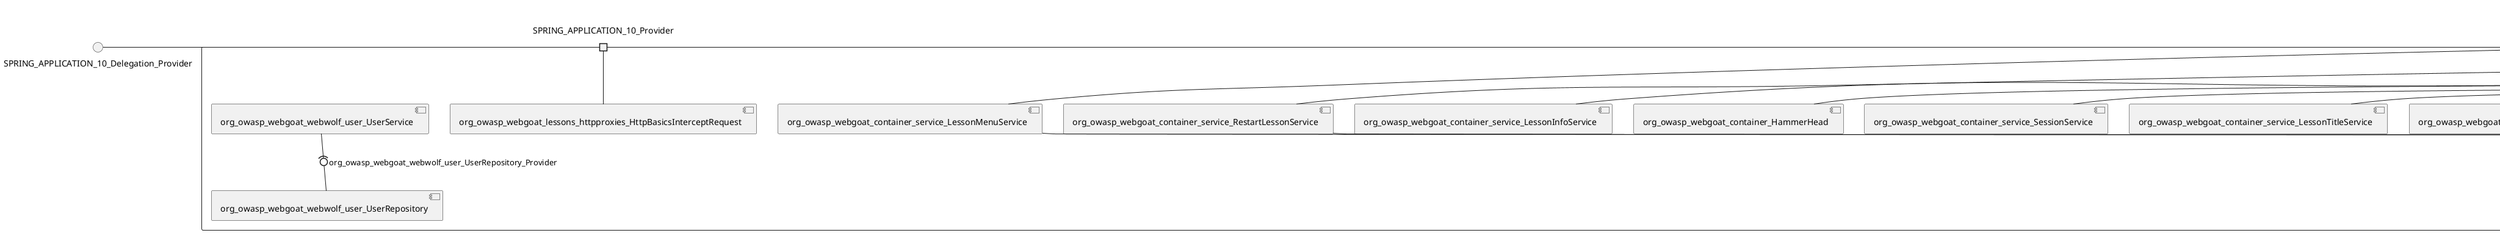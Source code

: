 @startuml
skinparam fixCircleLabelOverlapping true
skinparam componentStyle uml2
() SPRING_APPLICATION_10_Delegation_Provider
() SPRING_APPLICATION_11_Delegation_Provider
() SPRING_APPLICATION_12_Delegation_Provider
() SPRING_APPLICATION_13_Delegation_Provider
() SPRING_APPLICATION_14_Delegation_Provider
() SPRING_APPLICATION_15_Delegation_Provider
() SPRING_APPLICATION_16_Delegation_Provider
() SPRING_APPLICATION_2_Delegation_Provider
() SPRING_APPLICATION_3_Delegation_Provider
() SPRING_APPLICATION_4_Delegation_Provider
() SPRING_APPLICATION_5_Delegation_Provider
() SPRING_APPLICATION_6_Delegation_Provider
() SPRING_APPLICATION_7_Delegation_Provider
() SPRING_APPLICATION_8_Delegation_Provider
() SPRING_APPLICATION_9_Delegation_Provider
() SPRING_APPLICATION_BypassRestrictions_FieldRestrictions_POST_Delegation_Provider
() SPRING_APPLICATION_BypassRestrictions_frontendValidation_POST_Delegation_Provider
() SPRING_APPLICATION_ChromeDevTools_dummy_POST_Delegation_Provider
() SPRING_APPLICATION_ChromeDevTools_network_POST_Delegation_Provider
() SPRING_APPLICATION_CrossSiteScriptingStored_stored_xss_POST_Delegation_Provider
() SPRING_APPLICATION_CrossSiteScriptingStored_stored_xss_follow_up_POST_Delegation_Provider
() SPRING_APPLICATION_CrossSiteScripting_attack1_POST_Delegation_Provider
() SPRING_APPLICATION_CrossSiteScripting_attack3_POST_Delegation_Provider
() SPRING_APPLICATION_CrossSiteScripting_attack4_POST_Delegation_Provider
() SPRING_APPLICATION_CrossSiteScripting_attack5a_GET_Delegation_Provider
() SPRING_APPLICATION_CrossSiteScripting_attack6a_POST_Delegation_Provider
() SPRING_APPLICATION_CrossSiteScripting_dom_follow_up_POST_Delegation_Provider
() SPRING_APPLICATION_CrossSiteScripting_phone_home_xss_POST_Delegation_Provider
() SPRING_APPLICATION_CrossSiteScripting_quiz_GET_POST_Delegation_Provider
() SPRING_APPLICATION_Delegation_Provider
() SPRING_APPLICATION_GET_10_Delegation_Provider
() SPRING_APPLICATION_GET_11_Delegation_Provider
() SPRING_APPLICATION_GET_2_Delegation_Provider
() SPRING_APPLICATION_GET_3_Delegation_Provider
() SPRING_APPLICATION_GET_4_Delegation_Provider
() SPRING_APPLICATION_GET_5_Delegation_Provider
() SPRING_APPLICATION_GET_6_Delegation_Provider
() SPRING_APPLICATION_GET_7_Delegation_Provider
() SPRING_APPLICATION_GET_8_Delegation_Provider
() SPRING_APPLICATION_GET_9_Delegation_Provider
() SPRING_APPLICATION_GET_Delegation_Provider
() SPRING_APPLICATION_HtmlTampering_task_POST_Delegation_Provider
() SPRING_APPLICATION_HttpBasics_attack1_POST_Delegation_Provider
() SPRING_APPLICATION_HttpBasics_attack2_POST_Delegation_Provider
() SPRING_APPLICATION_IDOR_diff_attributes_POST_Delegation_Provider
() SPRING_APPLICATION_IDOR_login_POST_Delegation_Provider
() SPRING_APPLICATION_IDOR_profile_alt_path_POST_Delegation_Provider
() SPRING_APPLICATION_InsecureDeserialization_task_POST_Delegation_Provider
() SPRING_APPLICATION_InsecureLogin_Delegation_Provider
() SPRING_APPLICATION_JWT_decode_POST_Delegation_Provider
() SPRING_APPLICATION_JWT_jku_Delegation_Provider
() SPRING_APPLICATION_JWT_kid_Delegation_Provider
() SPRING_APPLICATION_JWT_quiz_GET_POST_Delegation_Provider
() SPRING_APPLICATION_JWT_refresh_Delegation_Provider
() SPRING_APPLICATION_JWT_secret_POST_Delegation_Provider
() SPRING_APPLICATION_JWT_votings_Delegation_Provider
() SPRING_APPLICATION_LogSpoofing_log_bleeding_POST_Delegation_Provider
() SPRING_APPLICATION_LogSpoofing_log_spoofing_POST_Delegation_Provider
() SPRING_APPLICATION_POST_10_Delegation_Provider
() SPRING_APPLICATION_POST_11_Delegation_Provider
() SPRING_APPLICATION_POST_12_Delegation_Provider
() SPRING_APPLICATION_POST_13_Delegation_Provider
() SPRING_APPLICATION_POST_14_Delegation_Provider
() SPRING_APPLICATION_POST_15_Delegation_Provider
() SPRING_APPLICATION_POST_16_Delegation_Provider
() SPRING_APPLICATION_POST_17_Delegation_Provider
() SPRING_APPLICATION_POST_18_Delegation_Provider
() SPRING_APPLICATION_POST_2_Delegation_Provider
() SPRING_APPLICATION_POST_3_Delegation_Provider
() SPRING_APPLICATION_POST_4_Delegation_Provider
() SPRING_APPLICATION_POST_5_Delegation_Provider
() SPRING_APPLICATION_POST_6_Delegation_Provider
() SPRING_APPLICATION_POST_7_Delegation_Provider
() SPRING_APPLICATION_POST_8_Delegation_Provider
() SPRING_APPLICATION_POST_9_Delegation_Provider
() SPRING_APPLICATION_POST_Delegation_Provider
() SPRING_APPLICATION_PUT_Delegation_Provider
() SPRING_APPLICATION_PasswordReset_ForgotPassword_create_password_reset_link_POST_Delegation_Provider
() SPRING_APPLICATION_PasswordReset_SecurityQuestions_POST_Delegation_Provider
() SPRING_APPLICATION_PasswordReset_reset_Delegation_Provider
() SPRING_APPLICATION_PasswordReset_simple_mail_reset_POST_Delegation_Provider
() SPRING_APPLICATION_PathTraversal_profile_picture_GET_Delegation_Provider
() SPRING_APPLICATION_PathTraversal_profile_picture_fix_GET_Delegation_Provider
() SPRING_APPLICATION_PathTraversal_profile_upload_POST_Delegation_Provider
() SPRING_APPLICATION_PathTraversal_profile_upload_fix_POST_Delegation_Provider
() SPRING_APPLICATION_PathTraversal_profile_upload_remove_user_input_POST_Delegation_Provider
() SPRING_APPLICATION_PathTraversal_random_POST_Delegation_Provider
() SPRING_APPLICATION_PathTraversal_random_picture_GET_Delegation_Provider
() SPRING_APPLICATION_PathTraversal_zip_slip_Delegation_Provider
() SPRING_APPLICATION_SSRF_task1_POST_Delegation_Provider
() SPRING_APPLICATION_SSRF_task2_POST_Delegation_Provider
() SPRING_APPLICATION_SecurePasswords_assignment_POST_Delegation_Provider
() SPRING_APPLICATION_SqlInjectionAdvanced_attack6a_POST_Delegation_Provider
() SPRING_APPLICATION_SqlInjectionAdvanced_attack6b_POST_Delegation_Provider
() SPRING_APPLICATION_SqlInjectionAdvanced_challenge_Login_POST_Delegation_Provider
() SPRING_APPLICATION_SqlInjectionAdvanced_challenge_PUT_Delegation_Provider
() SPRING_APPLICATION_SqlInjectionAdvanced_quiz_GET_POST_Delegation_Provider
() SPRING_APPLICATION_SqlInjectionMitigations_attack10a_POST_Delegation_Provider
() SPRING_APPLICATION_SqlInjectionMitigations_attack10b_POST_Delegation_Provider
() SPRING_APPLICATION_SqlInjectionMitigations_attack12a_POST_Delegation_Provider
() SPRING_APPLICATION_SqlInjectionMitigations_servers_GET_Delegation_Provider
() SPRING_APPLICATION_SqlInjection_assignment5a_POST_Delegation_Provider
() SPRING_APPLICATION_SqlInjection_assignment5b_POST_Delegation_Provider
() SPRING_APPLICATION_SqlInjection_attack10_POST_Delegation_Provider
() SPRING_APPLICATION_SqlInjection_attack2_POST_Delegation_Provider
() SPRING_APPLICATION_SqlInjection_attack3_POST_Delegation_Provider
() SPRING_APPLICATION_SqlInjection_attack4_POST_Delegation_Provider
() SPRING_APPLICATION_SqlInjection_attack5_POST_Delegation_Provider
() SPRING_APPLICATION_SqlInjection_attack8_POST_Delegation_Provider
() SPRING_APPLICATION_SqlInjection_attack9_POST_Delegation_Provider
() SPRING_APPLICATION_SqlOnlyInputValidationOnKeywords_attack_POST_Delegation_Provider
() SPRING_APPLICATION_SqlOnlyInputValidation_attack_POST_Delegation_Provider
() SPRING_APPLICATION_VulnerableComponents_attack1_POST_Delegation_Provider
() SPRING_APPLICATION_WebWolf_GET_Delegation_Provider
() SPRING_APPLICATION_WebWolf_landing_Delegation_Provider
() SPRING_APPLICATION_WebWolf_mail_Delegation_Provider
() SPRING_APPLICATION_challenge_1_POST_Delegation_Provider
() SPRING_APPLICATION_challenge_5_POST_Delegation_Provider
() SPRING_APPLICATION_challenge_7_Delegation_Provider
() SPRING_APPLICATION_challenge_8_Delegation_Provider
() SPRING_APPLICATION_challenge_logo_Delegation_Provider
() SPRING_APPLICATION_cia_quiz_GET_POST_Delegation_Provider
() SPRING_APPLICATION_clientSideFiltering_attack1_POST_Delegation_Provider
() SPRING_APPLICATION_clientSideFiltering_challenge_store_coupons_GET_Delegation_Provider
() SPRING_APPLICATION_clientSideFiltering_getItForFree_POST_Delegation_Provider
() SPRING_APPLICATION_clientSideFiltering_salaries_GET_Delegation_Provider
() SPRING_APPLICATION_crypto_encoding_basic_auth_POST_Delegation_Provider
() SPRING_APPLICATION_crypto_encoding_xor_POST_Delegation_Provider
() SPRING_APPLICATION_crypto_hashing_POST_Delegation_Provider
() SPRING_APPLICATION_crypto_secure_defaults_POST_Delegation_Provider
() SPRING_APPLICATION_crypto_signing_verify_POST_Delegation_Provider
() SPRING_APPLICATION_csrf_feedback_message_POST_Delegation_Provider
() SPRING_APPLICATION_csrf_review_POST_Delegation_Provider
() SPRING_APPLICATION_files_GET_Delegation_Provider
() SPRING_APPLICATION_fileupload_POST_Delegation_Provider
() SPRING_APPLICATION_jwt_Delegation_Provider
() SPRING_APPLICATION_landing_Delegation_Provider
() SPRING_APPLICATION_lesson_template_Delegation_Provider
() SPRING_APPLICATION_login_oauth_mvc_GET_Delegation_Provider
() SPRING_APPLICATION_mail_DELETE_GET_POST_Delegation_Provider
() SPRING_APPLICATION_register_mvc_POST_Delegation_Provider
() SPRING_APPLICATION_registration_GET_Delegation_Provider
() SPRING_APPLICATION_requests_GET_Delegation_Provider
() SPRING_APPLICATION_scoreboard_data_GET_Delegation_Provider
() SPRING_APPLICATION_server_directory_GET_Delegation_Provider
() SPRING_APPLICATION_service_debug_labels_mvc_Delegation_Provider
() SPRING_APPLICATION_service_lessonoverview_mvc_Delegation_Provider
() SPRING_APPLICATION_xxe_comments_GET_Delegation_Provider
rectangle System {
[org_owasp_webgoat_container_HammerHead] [[webgoat-webgoat.repository#_QT_YcAHgEe-WebLNJjlUXA]]
[org_owasp_webgoat_container_WebWolfRedirect] [[webgoat-webgoat.repository#_QT_YcAHgEe-WebLNJjlUXA]]
[org_owasp_webgoat_container_controller_StartLesson] [[webgoat-webgoat.repository#_QT_YcAHgEe-WebLNJjlUXA]]
[org_owasp_webgoat_container_controller_Welcome] [[webgoat-webgoat.repository#_QT_YcAHgEe-WebLNJjlUXA]]
[org_owasp_webgoat_container_i18n_PluginMessages_Provider] [[webgoat-webgoat.repository#_QT_YcAHgEe-WebLNJjlUXA]]
[org_owasp_webgoat_container_service_EnvironmentService] [[webgoat-webgoat.repository#_QT_YcAHgEe-WebLNJjlUXA]]
[org_owasp_webgoat_container_service_HintService] [[webgoat-webgoat.repository#_QT_YcAHgEe-WebLNJjlUXA]]
[org_owasp_webgoat_container_service_LabelDebugService] [[webgoat-webgoat.repository#_QT_YcAHgEe-WebLNJjlUXA]]
[org_owasp_webgoat_container_service_LabelService] [[webgoat-webgoat.repository#_QT_YcAHgEe-WebLNJjlUXA]]
[org_owasp_webgoat_container_service_LessonInfoService] [[webgoat-webgoat.repository#_QT_YcAHgEe-WebLNJjlUXA]]
[org_owasp_webgoat_container_service_LessonMenuService] [[webgoat-webgoat.repository#_QT_YcAHgEe-WebLNJjlUXA]]
[org_owasp_webgoat_container_service_LessonProgressService] [[webgoat-webgoat.repository#_QT_YcAHgEe-WebLNJjlUXA]]
[org_owasp_webgoat_container_service_LessonTitleService] [[webgoat-webgoat.repository#_QT_YcAHgEe-WebLNJjlUXA]]
[org_owasp_webgoat_container_service_ReportCardService] [[webgoat-webgoat.repository#_QT_YcAHgEe-WebLNJjlUXA]]
[org_owasp_webgoat_container_service_RestartLessonService] [[webgoat-webgoat.repository#_QT_YcAHgEe-WebLNJjlUXA]]
[org_owasp_webgoat_container_service_SessionService] [[webgoat-webgoat.repository#_QT_YcAHgEe-WebLNJjlUXA]]
[org_owasp_webgoat_container_session_UserSessionData_Provider] [[webgoat-webgoat.repository#_QT_YcAHgEe-WebLNJjlUXA]]
[org_owasp_webgoat_container_session_WebSession_Provider] [[webgoat-webgoat.repository#_QT_YcAHgEe-WebLNJjlUXA]]
[org_owasp_webgoat_container_users_RegistrationController] [[webgoat-webgoat.repository#_QT_YcAHgEe-WebLNJjlUXA]]
[org_owasp_webgoat_container_users_Scoreboard] [[webgoat-webgoat.repository#_QT_YcAHgEe-WebLNJjlUXA]]
[org_owasp_webgoat_container_users_UserRepository] [[webgoat-webgoat.repository#_QT_YcAHgEe-WebLNJjlUXA]]
[org_owasp_webgoat_container_users_UserService] [[webgoat-webgoat.repository#_QT_YcAHgEe-WebLNJjlUXA]]
[org_owasp_webgoat_container_users_UserTrackerRepository] [[webgoat-webgoat.repository#_QT_YcAHgEe-WebLNJjlUXA]]
[org_owasp_webgoat_lessons_authbypass_VerifyAccount] [[webgoat-webgoat.repository#_QT_YcAHgEe-WebLNJjlUXA]]
[org_owasp_webgoat_lessons_bypassrestrictions_BypassRestrictionsFieldRestrictions] [[webgoat-webgoat.repository#_QT_YcAHgEe-WebLNJjlUXA]]
[org_owasp_webgoat_lessons_bypassrestrictions_BypassRestrictionsFrontendValidation] [[webgoat-webgoat.repository#_QT_YcAHgEe-WebLNJjlUXA]]
[org_owasp_webgoat_lessons_challenges_FlagController] [[webgoat-webgoat.repository#_QT_YcAHgEe-WebLNJjlUXA]]
[org_owasp_webgoat_lessons_challenges_challenge1_Assignment1] [[webgoat-webgoat.repository#_QT_YcAHgEe-WebLNJjlUXA]]
[org_owasp_webgoat_lessons_challenges_challenge1_ImageServlet] [[webgoat-webgoat.repository#_QT_YcAHgEe-WebLNJjlUXA]]
[org_owasp_webgoat_lessons_challenges_challenge5_Assignment5] [[webgoat-webgoat.repository#_QT_YcAHgEe-WebLNJjlUXA]]
[org_owasp_webgoat_lessons_challenges_challenge7_Assignment7] [[webgoat-webgoat.repository#_QT_YcAHgEe-WebLNJjlUXA]]
[org_owasp_webgoat_lessons_challenges_challenge8_Assignment8] [[webgoat-webgoat.repository#_QT_YcAHgEe-WebLNJjlUXA]]
[org_owasp_webgoat_lessons_chromedevtools_NetworkDummy] [[webgoat-webgoat.repository#_QT_YcAHgEe-WebLNJjlUXA]]
[org_owasp_webgoat_lessons_chromedevtools_NetworkLesson] [[webgoat-webgoat.repository#_QT_YcAHgEe-WebLNJjlUXA]]
[org_owasp_webgoat_lessons_cia_CIAQuiz] [[webgoat-webgoat.repository#_QT_YcAHgEe-WebLNJjlUXA]]
[org_owasp_webgoat_lessons_clientsidefiltering_ClientSideFilteringAssignment] [[webgoat-webgoat.repository#_QT_YcAHgEe-WebLNJjlUXA]]
[org_owasp_webgoat_lessons_clientsidefiltering_ClientSideFilteringFreeAssignment] [[webgoat-webgoat.repository#_QT_YcAHgEe-WebLNJjlUXA]]
[org_owasp_webgoat_lessons_clientsidefiltering_Salaries] [[webgoat-webgoat.repository#_QT_YcAHgEe-WebLNJjlUXA]]
[org_owasp_webgoat_lessons_clientsidefiltering_ShopEndpoint] [[webgoat-webgoat.repository#_QT_YcAHgEe-WebLNJjlUXA]]
[org_owasp_webgoat_lessons_cryptography_EncodingAssignment] [[webgoat-webgoat.repository#_QT_YcAHgEe-WebLNJjlUXA]]
[org_owasp_webgoat_lessons_cryptography_HashingAssignment] [[webgoat-webgoat.repository#_QT_YcAHgEe-WebLNJjlUXA]]
[org_owasp_webgoat_lessons_cryptography_SecureDefaultsAssignment] [[webgoat-webgoat.repository#_QT_YcAHgEe-WebLNJjlUXA]]
[org_owasp_webgoat_lessons_cryptography_SigningAssignment] [[webgoat-webgoat.repository#_QT_YcAHgEe-WebLNJjlUXA]]
[org_owasp_webgoat_lessons_cryptography_XOREncodingAssignment] [[webgoat-webgoat.repository#_QT_YcAHgEe-WebLNJjlUXA]]
[org_owasp_webgoat_lessons_csrf_CSRFConfirmFlag1] [[webgoat-webgoat.repository#_QT_YcAHgEe-WebLNJjlUXA]]
[org_owasp_webgoat_lessons_csrf_CSRFFeedback] [[webgoat-webgoat.repository#_QT_YcAHgEe-WebLNJjlUXA]]
[org_owasp_webgoat_lessons_csrf_CSRFGetFlag] [[webgoat-webgoat.repository#_QT_YcAHgEe-WebLNJjlUXA]]
[org_owasp_webgoat_lessons_csrf_CSRFLogin] [[webgoat-webgoat.repository#_QT_YcAHgEe-WebLNJjlUXA]]
[org_owasp_webgoat_lessons_csrf_ForgedReviews] [[webgoat-webgoat.repository#_QT_YcAHgEe-WebLNJjlUXA]]
[org_owasp_webgoat_lessons_csrf_ObjectMapper_Provider] [[webgoat-webgoat.repository#_QT_YcAHgEe-WebLNJjlUXA]]
[org_owasp_webgoat_lessons_deserialization_InsecureDeserializationTask] [[webgoat-webgoat.repository#_QT_YcAHgEe-WebLNJjlUXA]]
[org_owasp_webgoat_lessons_hijacksession_HijackSessionAssignment] [[webgoat-webgoat.repository#_QT_YcAHgEe-WebLNJjlUXA]]
[org_owasp_webgoat_lessons_hijacksession_cas_HijackSessionAuthenticationProvider] [[webgoat-webgoat.repository#_QT_YcAHgEe-WebLNJjlUXA]]
[org_owasp_webgoat_lessons_htmltampering_HtmlTamperingTask] [[webgoat-webgoat.repository#_QT_YcAHgEe-WebLNJjlUXA]]
[org_owasp_webgoat_lessons_httpbasics_HttpBasicsLesson] [[webgoat-webgoat.repository#_QT_YcAHgEe-WebLNJjlUXA]]
[org_owasp_webgoat_lessons_httpbasics_HttpBasicsQuiz] [[webgoat-webgoat.repository#_QT_YcAHgEe-WebLNJjlUXA]]
[org_owasp_webgoat_lessons_httpproxies_HttpBasicsInterceptRequest] [[webgoat-webgoat.repository#_QT_YcAHgEe-WebLNJjlUXA]]
[org_owasp_webgoat_lessons_idor_IDORDiffAttributes] [[webgoat-webgoat.repository#_QT_YcAHgEe-WebLNJjlUXA]]
[org_owasp_webgoat_lessons_idor_IDOREditOtherProfile] [[webgoat-webgoat.repository#_QT_YcAHgEe-WebLNJjlUXA]]
[org_owasp_webgoat_lessons_idor_IDORLogin] [[webgoat-webgoat.repository#_QT_YcAHgEe-WebLNJjlUXA]]
[org_owasp_webgoat_lessons_idor_IDORViewOtherProfile] [[webgoat-webgoat.repository#_QT_YcAHgEe-WebLNJjlUXA]]
[org_owasp_webgoat_lessons_idor_IDORViewOwnProfile] [[webgoat-webgoat.repository#_QT_YcAHgEe-WebLNJjlUXA]]
[org_owasp_webgoat_lessons_idor_IDORViewOwnProfileAltUrl] [[webgoat-webgoat.repository#_QT_YcAHgEe-WebLNJjlUXA]]
[org_owasp_webgoat_lessons_insecurelogin_InsecureLoginTask] [[webgoat-webgoat.repository#_QT_YcAHgEe-WebLNJjlUXA]]
[org_owasp_webgoat_lessons_jwt_JWTDecodeEndpoint] [[webgoat-webgoat.repository#_QT_YcAHgEe-WebLNJjlUXA]]
[org_owasp_webgoat_lessons_jwt_JWTQuiz] [[webgoat-webgoat.repository#_QT_YcAHgEe-WebLNJjlUXA]]
[org_owasp_webgoat_lessons_jwt_JWTRefreshEndpoint] [[webgoat-webgoat.repository#_QT_YcAHgEe-WebLNJjlUXA]]
[org_owasp_webgoat_lessons_jwt_JWTSecretKeyEndpoint] [[webgoat-webgoat.repository#_QT_YcAHgEe-WebLNJjlUXA]]
[org_owasp_webgoat_lessons_jwt_JWTVotesEndpoint] [[webgoat-webgoat.repository#_QT_YcAHgEe-WebLNJjlUXA]]
[org_owasp_webgoat_lessons_jwt_claimmisuse_JWTHeaderJKUEndpoint] [[webgoat-webgoat.repository#_QT_YcAHgEe-WebLNJjlUXA]]
[org_owasp_webgoat_lessons_jwt_claimmisuse_JWTHeaderKIDEndpoint] [[webgoat-webgoat.repository#_QT_YcAHgEe-WebLNJjlUXA]]
[org_owasp_webgoat_lessons_lessontemplate_SampleAttack] [[webgoat-webgoat.repository#_QT_YcAHgEe-WebLNJjlUXA]]
[org_owasp_webgoat_lessons_logging_LogBleedingTask] [[webgoat-webgoat.repository#_QT_YcAHgEe-WebLNJjlUXA]]
[org_owasp_webgoat_lessons_logging_LogSpoofingTask] [[webgoat-webgoat.repository#_QT_YcAHgEe-WebLNJjlUXA]]
[org_owasp_webgoat_lessons_missingac_MissingFunctionACHiddenMenus] [[webgoat-webgoat.repository#_QT_YcAHgEe-WebLNJjlUXA]]
[org_owasp_webgoat_lessons_missingac_MissingFunctionACUsers] [[webgoat-webgoat.repository#_QT_YcAHgEe-WebLNJjlUXA]]
[org_owasp_webgoat_lessons_missingac_MissingFunctionACYourHash] [[webgoat-webgoat.repository#_QT_YcAHgEe-WebLNJjlUXA]]
[org_owasp_webgoat_lessons_missingac_MissingFunctionACYourHashAdmin] [[webgoat-webgoat.repository#_QT_YcAHgEe-WebLNJjlUXA]]
[org_owasp_webgoat_lessons_passwordreset_QuestionsAssignment] [[webgoat-webgoat.repository#_QT_YcAHgEe-WebLNJjlUXA]]
[org_owasp_webgoat_lessons_passwordreset_ResetLinkAssignment] [[webgoat-webgoat.repository#_QT_YcAHgEe-WebLNJjlUXA]]
[org_owasp_webgoat_lessons_passwordreset_ResetLinkAssignmentForgotPassword] [[webgoat-webgoat.repository#_QT_YcAHgEe-WebLNJjlUXA]]
[org_owasp_webgoat_lessons_passwordreset_SecurityQuestionAssignment] [[webgoat-webgoat.repository#_QT_YcAHgEe-WebLNJjlUXA]]
[org_owasp_webgoat_lessons_passwordreset_SimpleMailAssignment] [[webgoat-webgoat.repository#_QT_YcAHgEe-WebLNJjlUXA]]
[org_owasp_webgoat_lessons_passwordreset_TriedQuestions] [[webgoat-webgoat.repository#_QT_YcAHgEe-WebLNJjlUXA]]
[org_owasp_webgoat_lessons_pathtraversal_ProfileUpload] [[webgoat-webgoat.repository#_QT_YcAHgEe-WebLNJjlUXA]]
[org_owasp_webgoat_lessons_pathtraversal_ProfileUploadFix] [[webgoat-webgoat.repository#_QT_YcAHgEe-WebLNJjlUXA]]
[org_owasp_webgoat_lessons_pathtraversal_ProfileUploadRemoveUserInput] [[webgoat-webgoat.repository#_QT_YcAHgEe-WebLNJjlUXA]]
[org_owasp_webgoat_lessons_pathtraversal_ProfileUploadRetrieval] [[webgoat-webgoat.repository#_QT_YcAHgEe-WebLNJjlUXA]]
[org_owasp_webgoat_lessons_pathtraversal_ProfileZipSlip] [[webgoat-webgoat.repository#_QT_YcAHgEe-WebLNJjlUXA]]
[org_owasp_webgoat_lessons_securepasswords_SecurePasswordsAssignment] [[webgoat-webgoat.repository#_QT_YcAHgEe-WebLNJjlUXA]]
[org_owasp_webgoat_lessons_spoofcookie_SpoofCookieAssignment] [[webgoat-webgoat.repository#_QT_YcAHgEe-WebLNJjlUXA]]
[org_owasp_webgoat_lessons_sqlinjection_advanced_SqlInjectionChallenge] [[webgoat-webgoat.repository#_QT_YcAHgEe-WebLNJjlUXA]]
[org_owasp_webgoat_lessons_sqlinjection_advanced_SqlInjectionChallengeLogin] [[webgoat-webgoat.repository#_QT_YcAHgEe-WebLNJjlUXA]]
[org_owasp_webgoat_lessons_sqlinjection_advanced_SqlInjectionLesson6a] [[webgoat-webgoat.repository#_QT_YcAHgEe-WebLNJjlUXA]]
[org_owasp_webgoat_lessons_sqlinjection_advanced_SqlInjectionLesson6b] [[webgoat-webgoat.repository#_QT_YcAHgEe-WebLNJjlUXA]]
[org_owasp_webgoat_lessons_sqlinjection_advanced_SqlInjectionQuiz] [[webgoat-webgoat.repository#_QT_YcAHgEe-WebLNJjlUXA]]
[org_owasp_webgoat_lessons_sqlinjection_introduction_SqlInjectionLesson10] [[webgoat-webgoat.repository#_QT_YcAHgEe-WebLNJjlUXA]]
[org_owasp_webgoat_lessons_sqlinjection_introduction_SqlInjectionLesson2] [[webgoat-webgoat.repository#_QT_YcAHgEe-WebLNJjlUXA]]
[org_owasp_webgoat_lessons_sqlinjection_introduction_SqlInjectionLesson3] [[webgoat-webgoat.repository#_QT_YcAHgEe-WebLNJjlUXA]]
[org_owasp_webgoat_lessons_sqlinjection_introduction_SqlInjectionLesson4] [[webgoat-webgoat.repository#_QT_YcAHgEe-WebLNJjlUXA]]
[org_owasp_webgoat_lessons_sqlinjection_introduction_SqlInjectionLesson5] [[webgoat-webgoat.repository#_QT_YcAHgEe-WebLNJjlUXA]]
[org_owasp_webgoat_lessons_sqlinjection_introduction_SqlInjectionLesson5a] [[webgoat-webgoat.repository#_QT_YcAHgEe-WebLNJjlUXA]]
[org_owasp_webgoat_lessons_sqlinjection_introduction_SqlInjectionLesson5b] [[webgoat-webgoat.repository#_QT_YcAHgEe-WebLNJjlUXA]]
[org_owasp_webgoat_lessons_sqlinjection_introduction_SqlInjectionLesson8] [[webgoat-webgoat.repository#_QT_YcAHgEe-WebLNJjlUXA]]
[org_owasp_webgoat_lessons_sqlinjection_introduction_SqlInjectionLesson9] [[webgoat-webgoat.repository#_QT_YcAHgEe-WebLNJjlUXA]]
[org_owasp_webgoat_lessons_sqlinjection_mitigation_Servers] [[webgoat-webgoat.repository#_QT_YcAHgEe-WebLNJjlUXA]]
[org_owasp_webgoat_lessons_sqlinjection_mitigation_SqlInjectionLesson10a] [[webgoat-webgoat.repository#_QT_YcAHgEe-WebLNJjlUXA]]
[org_owasp_webgoat_lessons_sqlinjection_mitigation_SqlInjectionLesson10b] [[webgoat-webgoat.repository#_QT_YcAHgEe-WebLNJjlUXA]]
[org_owasp_webgoat_lessons_sqlinjection_mitigation_SqlInjectionLesson13] [[webgoat-webgoat.repository#_QT_YcAHgEe-WebLNJjlUXA]]
[org_owasp_webgoat_lessons_sqlinjection_mitigation_SqlOnlyInputValidation] [[webgoat-webgoat.repository#_QT_YcAHgEe-WebLNJjlUXA]]
[org_owasp_webgoat_lessons_sqlinjection_mitigation_SqlOnlyInputValidationOnKeywords] [[webgoat-webgoat.repository#_QT_YcAHgEe-WebLNJjlUXA]]
[org_owasp_webgoat_lessons_ssrf_SSRFTask1] [[webgoat-webgoat.repository#_QT_YcAHgEe-WebLNJjlUXA]]
[org_owasp_webgoat_lessons_ssrf_SSRFTask2] [[webgoat-webgoat.repository#_QT_YcAHgEe-WebLNJjlUXA]]
[org_owasp_webgoat_lessons_vulnerablecomponents_VulnerableComponentsLesson] [[webgoat-webgoat.repository#_QT_YcAHgEe-WebLNJjlUXA]]
[org_owasp_webgoat_lessons_webwolfintroduction_LandingAssignment] [[webgoat-webgoat.repository#_QT_YcAHgEe-WebLNJjlUXA]]
[org_owasp_webgoat_lessons_webwolfintroduction_MailAssignment] [[webgoat-webgoat.repository#_QT_YcAHgEe-WebLNJjlUXA]]
[org_owasp_webgoat_lessons_xss_CrossSiteScriptingLesson1] [[webgoat-webgoat.repository#_QT_YcAHgEe-WebLNJjlUXA]]
[org_owasp_webgoat_lessons_xss_CrossSiteScriptingLesson3] [[webgoat-webgoat.repository#_QT_YcAHgEe-WebLNJjlUXA]]
[org_owasp_webgoat_lessons_xss_CrossSiteScriptingLesson4] [[webgoat-webgoat.repository#_QT_YcAHgEe-WebLNJjlUXA]]
[org_owasp_webgoat_lessons_xss_CrossSiteScriptingLesson5a] [[webgoat-webgoat.repository#_QT_YcAHgEe-WebLNJjlUXA]]
[org_owasp_webgoat_lessons_xss_CrossSiteScriptingLesson6a] [[webgoat-webgoat.repository#_QT_YcAHgEe-WebLNJjlUXA]]
[org_owasp_webgoat_lessons_xss_CrossSiteScriptingQuiz] [[webgoat-webgoat.repository#_QT_YcAHgEe-WebLNJjlUXA]]
[org_owasp_webgoat_lessons_xss_DOMCrossSiteScripting] [[webgoat-webgoat.repository#_QT_YcAHgEe-WebLNJjlUXA]]
[org_owasp_webgoat_lessons_xss_DOMCrossSiteScriptingVerifier] [[webgoat-webgoat.repository#_QT_YcAHgEe-WebLNJjlUXA]]
[org_owasp_webgoat_lessons_xss_stored_StoredCrossSiteScriptingVerifier] [[webgoat-webgoat.repository#_QT_YcAHgEe-WebLNJjlUXA]]
[org_owasp_webgoat_lessons_xss_stored_StoredXssComments] [[webgoat-webgoat.repository#_QT_YcAHgEe-WebLNJjlUXA]]
[org_owasp_webgoat_lessons_xxe_BlindSendFileAssignment] [[webgoat-webgoat.repository#_QT_YcAHgEe-WebLNJjlUXA]]
[org_owasp_webgoat_lessons_xxe_CommentsCache] [[webgoat-webgoat.repository#_QT_YcAHgEe-WebLNJjlUXA]]
[org_owasp_webgoat_lessons_xxe_CommentsEndpoint] [[webgoat-webgoat.repository#_QT_YcAHgEe-WebLNJjlUXA]]
[org_owasp_webgoat_lessons_xxe_ContentTypeAssignment] [[webgoat-webgoat.repository#_QT_YcAHgEe-WebLNJjlUXA]]
[org_owasp_webgoat_lessons_xxe_SimpleXXE] [[webgoat-webgoat.repository#_QT_YcAHgEe-WebLNJjlUXA]]
[org_owasp_webgoat_webwolf_FileServer] [[webgoat-webgoat.repository#_QT_YcAHgEe-WebLNJjlUXA]]
[org_owasp_webgoat_webwolf_jwt_JWTController] [[webgoat-webgoat.repository#_QT_YcAHgEe-WebLNJjlUXA]]
[org_owasp_webgoat_webwolf_mailbox_MailboxController] [[webgoat-webgoat.repository#_QT_YcAHgEe-WebLNJjlUXA]]
[org_owasp_webgoat_webwolf_mailbox_MailboxRepository] [[webgoat-webgoat.repository#_QT_YcAHgEe-WebLNJjlUXA]]
[org_owasp_webgoat_webwolf_requests_LandingPage] [[webgoat-webgoat.repository#_QT_YcAHgEe-WebLNJjlUXA]]
[org_owasp_webgoat_webwolf_requests_Requests] [[webgoat-webgoat.repository#_QT_YcAHgEe-WebLNJjlUXA]]
[org_owasp_webgoat_webwolf_user_UserRepository] [[webgoat-webgoat.repository#_QT_YcAHgEe-WebLNJjlUXA]]
[org_owasp_webgoat_webwolf_user_UserService] [[webgoat-webgoat.repository#_QT_YcAHgEe-WebLNJjlUXA]]
port SPRING_APPLICATION_10_Provider
SPRING_APPLICATION_10_Delegation_Provider - SPRING_APPLICATION_10_Provider
SPRING_APPLICATION_10_Provider - [org_owasp_webgoat_lessons_httpproxies_HttpBasicsInterceptRequest]
port SPRING_APPLICATION_11_Provider
SPRING_APPLICATION_11_Delegation_Provider - SPRING_APPLICATION_11_Provider
SPRING_APPLICATION_11_Provider - [org_owasp_webgoat_container_service_LessonMenuService]
port SPRING_APPLICATION_12_Provider
SPRING_APPLICATION_12_Delegation_Provider - SPRING_APPLICATION_12_Provider
SPRING_APPLICATION_12_Provider - [org_owasp_webgoat_lessons_cryptography_HashingAssignment]
port SPRING_APPLICATION_13_Provider
SPRING_APPLICATION_13_Delegation_Provider - SPRING_APPLICATION_13_Provider
SPRING_APPLICATION_13_Provider - [org_owasp_webgoat_container_service_RestartLessonService]
port SPRING_APPLICATION_14_Provider
SPRING_APPLICATION_14_Delegation_Provider - SPRING_APPLICATION_14_Provider
SPRING_APPLICATION_14_Provider - [org_owasp_webgoat_container_service_LessonInfoService]
port SPRING_APPLICATION_15_Provider
SPRING_APPLICATION_15_Delegation_Provider - SPRING_APPLICATION_15_Provider
SPRING_APPLICATION_15_Provider - [org_owasp_webgoat_container_HammerHead]
port SPRING_APPLICATION_16_Provider
SPRING_APPLICATION_16_Delegation_Provider - SPRING_APPLICATION_16_Provider
SPRING_APPLICATION_16_Provider - [org_owasp_webgoat_webwolf_FileServer]
port SPRING_APPLICATION_2_Provider
SPRING_APPLICATION_2_Delegation_Provider - SPRING_APPLICATION_2_Provider
SPRING_APPLICATION_2_Provider - [org_owasp_webgoat_container_controller_StartLesson]
port SPRING_APPLICATION_3_Provider
SPRING_APPLICATION_3_Delegation_Provider - SPRING_APPLICATION_3_Provider
SPRING_APPLICATION_3_Provider - [org_owasp_webgoat_container_service_SessionService]
port SPRING_APPLICATION_4_Provider
SPRING_APPLICATION_4_Delegation_Provider - SPRING_APPLICATION_4_Provider
SPRING_APPLICATION_4_Provider - [org_owasp_webgoat_lessons_jwt_JWTSecretKeyEndpoint]
port SPRING_APPLICATION_5_Provider
SPRING_APPLICATION_5_Delegation_Provider - SPRING_APPLICATION_5_Provider
SPRING_APPLICATION_5_Provider - [org_owasp_webgoat_container_service_LessonTitleService]
port SPRING_APPLICATION_6_Provider
SPRING_APPLICATION_6_Delegation_Provider - SPRING_APPLICATION_6_Provider
SPRING_APPLICATION_6_Provider - [org_owasp_webgoat_lessons_cryptography_HashingAssignment]
port SPRING_APPLICATION_7_Provider
SPRING_APPLICATION_7_Delegation_Provider - SPRING_APPLICATION_7_Provider
SPRING_APPLICATION_7_Provider - [org_owasp_webgoat_lessons_xxe_SimpleXXE]
port SPRING_APPLICATION_8_Provider
SPRING_APPLICATION_8_Delegation_Provider - SPRING_APPLICATION_8_Provider
SPRING_APPLICATION_8_Provider - [org_owasp_webgoat_container_controller_StartLesson]
port SPRING_APPLICATION_9_Provider
SPRING_APPLICATION_9_Delegation_Provider - SPRING_APPLICATION_9_Provider
SPRING_APPLICATION_9_Provider - [org_owasp_webgoat_lessons_cryptography_SigningAssignment]
port SPRING_APPLICATION_BypassRestrictions_FieldRestrictions_POST_Provider
SPRING_APPLICATION_BypassRestrictions_FieldRestrictions_POST_Delegation_Provider - SPRING_APPLICATION_BypassRestrictions_FieldRestrictions_POST_Provider
SPRING_APPLICATION_BypassRestrictions_FieldRestrictions_POST_Provider - [org_owasp_webgoat_lessons_bypassrestrictions_BypassRestrictionsFieldRestrictions]
port SPRING_APPLICATION_BypassRestrictions_frontendValidation_POST_Provider
SPRING_APPLICATION_BypassRestrictions_frontendValidation_POST_Delegation_Provider - SPRING_APPLICATION_BypassRestrictions_frontendValidation_POST_Provider
SPRING_APPLICATION_BypassRestrictions_frontendValidation_POST_Provider - [org_owasp_webgoat_lessons_bypassrestrictions_BypassRestrictionsFrontendValidation]
port SPRING_APPLICATION_ChromeDevTools_dummy_POST_Provider
SPRING_APPLICATION_ChromeDevTools_dummy_POST_Delegation_Provider - SPRING_APPLICATION_ChromeDevTools_dummy_POST_Provider
SPRING_APPLICATION_ChromeDevTools_dummy_POST_Provider - [org_owasp_webgoat_lessons_chromedevtools_NetworkDummy]
port SPRING_APPLICATION_ChromeDevTools_network_POST_Provider
SPRING_APPLICATION_ChromeDevTools_network_POST_Delegation_Provider - SPRING_APPLICATION_ChromeDevTools_network_POST_Provider
SPRING_APPLICATION_ChromeDevTools_network_POST_Provider - [org_owasp_webgoat_lessons_chromedevtools_NetworkLesson]
port SPRING_APPLICATION_CrossSiteScriptingStored_stored_xss_POST_Provider
SPRING_APPLICATION_CrossSiteScriptingStored_stored_xss_POST_Delegation_Provider - SPRING_APPLICATION_CrossSiteScriptingStored_stored_xss_POST_Provider
SPRING_APPLICATION_CrossSiteScriptingStored_stored_xss_POST_Provider - [org_owasp_webgoat_lessons_xss_stored_StoredXssComments]
port SPRING_APPLICATION_CrossSiteScriptingStored_stored_xss_follow_up_POST_Provider
SPRING_APPLICATION_CrossSiteScriptingStored_stored_xss_follow_up_POST_Delegation_Provider - SPRING_APPLICATION_CrossSiteScriptingStored_stored_xss_follow_up_POST_Provider
SPRING_APPLICATION_CrossSiteScriptingStored_stored_xss_follow_up_POST_Provider - [org_owasp_webgoat_lessons_xss_stored_StoredCrossSiteScriptingVerifier]
port SPRING_APPLICATION_CrossSiteScripting_attack1_POST_Provider
SPRING_APPLICATION_CrossSiteScripting_attack1_POST_Delegation_Provider - SPRING_APPLICATION_CrossSiteScripting_attack1_POST_Provider
SPRING_APPLICATION_CrossSiteScripting_attack1_POST_Provider - [org_owasp_webgoat_lessons_xss_CrossSiteScriptingLesson1]
port SPRING_APPLICATION_CrossSiteScripting_attack3_POST_Provider
SPRING_APPLICATION_CrossSiteScripting_attack3_POST_Delegation_Provider - SPRING_APPLICATION_CrossSiteScripting_attack3_POST_Provider
SPRING_APPLICATION_CrossSiteScripting_attack3_POST_Provider - [org_owasp_webgoat_lessons_xss_CrossSiteScriptingLesson3]
port SPRING_APPLICATION_CrossSiteScripting_attack4_POST_Provider
SPRING_APPLICATION_CrossSiteScripting_attack4_POST_Delegation_Provider - SPRING_APPLICATION_CrossSiteScripting_attack4_POST_Provider
SPRING_APPLICATION_CrossSiteScripting_attack4_POST_Provider - [org_owasp_webgoat_lessons_xss_CrossSiteScriptingLesson4]
port SPRING_APPLICATION_CrossSiteScripting_attack5a_GET_Provider
SPRING_APPLICATION_CrossSiteScripting_attack5a_GET_Delegation_Provider - SPRING_APPLICATION_CrossSiteScripting_attack5a_GET_Provider
SPRING_APPLICATION_CrossSiteScripting_attack5a_GET_Provider - [org_owasp_webgoat_lessons_xss_CrossSiteScriptingLesson5a]
port SPRING_APPLICATION_CrossSiteScripting_attack6a_POST_Provider
SPRING_APPLICATION_CrossSiteScripting_attack6a_POST_Delegation_Provider - SPRING_APPLICATION_CrossSiteScripting_attack6a_POST_Provider
SPRING_APPLICATION_CrossSiteScripting_attack6a_POST_Provider - [org_owasp_webgoat_lessons_xss_CrossSiteScriptingLesson6a]
port SPRING_APPLICATION_CrossSiteScripting_dom_follow_up_POST_Provider
SPRING_APPLICATION_CrossSiteScripting_dom_follow_up_POST_Delegation_Provider - SPRING_APPLICATION_CrossSiteScripting_dom_follow_up_POST_Provider
SPRING_APPLICATION_CrossSiteScripting_dom_follow_up_POST_Provider - [org_owasp_webgoat_lessons_xss_DOMCrossSiteScriptingVerifier]
port SPRING_APPLICATION_CrossSiteScripting_phone_home_xss_POST_Provider
SPRING_APPLICATION_CrossSiteScripting_phone_home_xss_POST_Delegation_Provider - SPRING_APPLICATION_CrossSiteScripting_phone_home_xss_POST_Provider
SPRING_APPLICATION_CrossSiteScripting_phone_home_xss_POST_Provider - [org_owasp_webgoat_lessons_xss_DOMCrossSiteScripting]
port SPRING_APPLICATION_CrossSiteScripting_quiz_GET_POST_Provider
SPRING_APPLICATION_CrossSiteScripting_quiz_GET_POST_Delegation_Provider - SPRING_APPLICATION_CrossSiteScripting_quiz_GET_POST_Provider
SPRING_APPLICATION_CrossSiteScripting_quiz_GET_POST_Provider - [org_owasp_webgoat_lessons_xss_CrossSiteScriptingQuiz]
port SPRING_APPLICATION_Provider
SPRING_APPLICATION_Delegation_Provider - SPRING_APPLICATION_Provider
SPRING_APPLICATION_Provider - [org_owasp_webgoat_container_service_LabelDebugService]
port SPRING_APPLICATION_GET_10_Provider
SPRING_APPLICATION_GET_10_Delegation_Provider - SPRING_APPLICATION_GET_10_Provider
SPRING_APPLICATION_GET_10_Provider - [org_owasp_webgoat_lessons_csrf_ForgedReviews]
port SPRING_APPLICATION_GET_11_Provider
SPRING_APPLICATION_GET_11_Delegation_Provider - SPRING_APPLICATION_GET_11_Provider
SPRING_APPLICATION_GET_11_Provider - [org_owasp_webgoat_container_controller_Welcome]
port SPRING_APPLICATION_GET_2_Provider
SPRING_APPLICATION_GET_2_Delegation_Provider - SPRING_APPLICATION_GET_2_Provider
SPRING_APPLICATION_GET_2_Provider - [org_owasp_webgoat_container_service_HintService]
port SPRING_APPLICATION_GET_3_Provider
SPRING_APPLICATION_GET_3_Delegation_Provider - SPRING_APPLICATION_GET_3_Provider
SPRING_APPLICATION_GET_3_Provider - [org_owasp_webgoat_container_service_ReportCardService]
port SPRING_APPLICATION_GET_4_Provider
SPRING_APPLICATION_GET_4_Delegation_Provider - SPRING_APPLICATION_GET_4_Provider
SPRING_APPLICATION_GET_4_Provider - [org_owasp_webgoat_lessons_cryptography_EncodingAssignment]
port SPRING_APPLICATION_GET_5_Provider
SPRING_APPLICATION_GET_5_Delegation_Provider - SPRING_APPLICATION_GET_5_Provider
SPRING_APPLICATION_GET_5_Provider - [org_owasp_webgoat_lessons_idor_IDORViewOwnProfile]
port SPRING_APPLICATION_GET_6_Provider
SPRING_APPLICATION_GET_6_Delegation_Provider - SPRING_APPLICATION_GET_6_Provider
SPRING_APPLICATION_GET_6_Provider - [org_owasp_webgoat_container_service_LabelService]
port SPRING_APPLICATION_GET_7_Provider
SPRING_APPLICATION_GET_7_Delegation_Provider - SPRING_APPLICATION_GET_7_Provider
SPRING_APPLICATION_GET_7_Provider - [org_owasp_webgoat_lessons_missingac_MissingFunctionACUsers]
port SPRING_APPLICATION_GET_8_Provider
SPRING_APPLICATION_GET_8_Delegation_Provider - SPRING_APPLICATION_GET_8_Provider
SPRING_APPLICATION_GET_8_Provider - [org_owasp_webgoat_lessons_idor_IDORViewOtherProfile]
port SPRING_APPLICATION_GET_9_Provider
SPRING_APPLICATION_GET_9_Delegation_Provider - SPRING_APPLICATION_GET_9_Provider
SPRING_APPLICATION_GET_9_Provider - [org_owasp_webgoat_lessons_spoofcookie_SpoofCookieAssignment]
port SPRING_APPLICATION_GET_Provider
SPRING_APPLICATION_GET_Delegation_Provider - SPRING_APPLICATION_GET_Provider
SPRING_APPLICATION_GET_Provider - [org_owasp_webgoat_lessons_xss_stored_StoredXssComments]
port SPRING_APPLICATION_HtmlTampering_task_POST_Provider
SPRING_APPLICATION_HtmlTampering_task_POST_Delegation_Provider - SPRING_APPLICATION_HtmlTampering_task_POST_Provider
SPRING_APPLICATION_HtmlTampering_task_POST_Provider - [org_owasp_webgoat_lessons_htmltampering_HtmlTamperingTask]
port SPRING_APPLICATION_HttpBasics_attack1_POST_Provider
SPRING_APPLICATION_HttpBasics_attack1_POST_Delegation_Provider - SPRING_APPLICATION_HttpBasics_attack1_POST_Provider
SPRING_APPLICATION_HttpBasics_attack1_POST_Provider - [org_owasp_webgoat_lessons_httpbasics_HttpBasicsLesson]
port SPRING_APPLICATION_HttpBasics_attack2_POST_Provider
SPRING_APPLICATION_HttpBasics_attack2_POST_Delegation_Provider - SPRING_APPLICATION_HttpBasics_attack2_POST_Provider
SPRING_APPLICATION_HttpBasics_attack2_POST_Provider - [org_owasp_webgoat_lessons_httpbasics_HttpBasicsQuiz]
port SPRING_APPLICATION_IDOR_diff_attributes_POST_Provider
SPRING_APPLICATION_IDOR_diff_attributes_POST_Delegation_Provider - SPRING_APPLICATION_IDOR_diff_attributes_POST_Provider
SPRING_APPLICATION_IDOR_diff_attributes_POST_Provider - [org_owasp_webgoat_lessons_idor_IDORDiffAttributes]
port SPRING_APPLICATION_IDOR_login_POST_Provider
SPRING_APPLICATION_IDOR_login_POST_Delegation_Provider - SPRING_APPLICATION_IDOR_login_POST_Provider
SPRING_APPLICATION_IDOR_login_POST_Provider - [org_owasp_webgoat_lessons_idor_IDORLogin]
port SPRING_APPLICATION_IDOR_profile_alt_path_POST_Provider
SPRING_APPLICATION_IDOR_profile_alt_path_POST_Delegation_Provider - SPRING_APPLICATION_IDOR_profile_alt_path_POST_Provider
SPRING_APPLICATION_IDOR_profile_alt_path_POST_Provider - [org_owasp_webgoat_lessons_idor_IDORViewOwnProfileAltUrl]
port SPRING_APPLICATION_InsecureDeserialization_task_POST_Provider
SPRING_APPLICATION_InsecureDeserialization_task_POST_Delegation_Provider - SPRING_APPLICATION_InsecureDeserialization_task_POST_Provider
SPRING_APPLICATION_InsecureDeserialization_task_POST_Provider - [org_owasp_webgoat_lessons_deserialization_InsecureDeserializationTask]
port SPRING_APPLICATION_InsecureLogin_Provider
SPRING_APPLICATION_InsecureLogin_Delegation_Provider - SPRING_APPLICATION_InsecureLogin_Provider
SPRING_APPLICATION_InsecureLogin_Provider - [org_owasp_webgoat_lessons_insecurelogin_InsecureLoginTask]
port SPRING_APPLICATION_JWT_decode_POST_Provider
SPRING_APPLICATION_JWT_decode_POST_Delegation_Provider - SPRING_APPLICATION_JWT_decode_POST_Provider
SPRING_APPLICATION_JWT_decode_POST_Provider - [org_owasp_webgoat_lessons_jwt_JWTDecodeEndpoint]
port SPRING_APPLICATION_JWT_jku_Provider
SPRING_APPLICATION_JWT_jku_Delegation_Provider - SPRING_APPLICATION_JWT_jku_Provider
SPRING_APPLICATION_JWT_jku_Provider - [org_owasp_webgoat_lessons_jwt_claimmisuse_JWTHeaderJKUEndpoint]
port SPRING_APPLICATION_JWT_kid_Provider
SPRING_APPLICATION_JWT_kid_Delegation_Provider - SPRING_APPLICATION_JWT_kid_Provider
SPRING_APPLICATION_JWT_kid_Provider - [org_owasp_webgoat_lessons_jwt_claimmisuse_JWTHeaderKIDEndpoint]
port SPRING_APPLICATION_JWT_quiz_GET_POST_Provider
SPRING_APPLICATION_JWT_quiz_GET_POST_Delegation_Provider - SPRING_APPLICATION_JWT_quiz_GET_POST_Provider
SPRING_APPLICATION_JWT_quiz_GET_POST_Provider - [org_owasp_webgoat_lessons_jwt_JWTQuiz]
port SPRING_APPLICATION_JWT_refresh_Provider
SPRING_APPLICATION_JWT_refresh_Delegation_Provider - SPRING_APPLICATION_JWT_refresh_Provider
SPRING_APPLICATION_JWT_refresh_Provider - [org_owasp_webgoat_lessons_jwt_JWTRefreshEndpoint]
port SPRING_APPLICATION_JWT_secret_POST_Provider
SPRING_APPLICATION_JWT_secret_POST_Delegation_Provider - SPRING_APPLICATION_JWT_secret_POST_Provider
SPRING_APPLICATION_JWT_secret_POST_Provider - [org_owasp_webgoat_lessons_jwt_JWTSecretKeyEndpoint]
port SPRING_APPLICATION_JWT_votings_Provider
SPRING_APPLICATION_JWT_votings_Delegation_Provider - SPRING_APPLICATION_JWT_votings_Provider
SPRING_APPLICATION_JWT_votings_Provider - [org_owasp_webgoat_lessons_jwt_JWTVotesEndpoint]
port SPRING_APPLICATION_LogSpoofing_log_bleeding_POST_Provider
SPRING_APPLICATION_LogSpoofing_log_bleeding_POST_Delegation_Provider - SPRING_APPLICATION_LogSpoofing_log_bleeding_POST_Provider
SPRING_APPLICATION_LogSpoofing_log_bleeding_POST_Provider - [org_owasp_webgoat_lessons_logging_LogBleedingTask]
port SPRING_APPLICATION_LogSpoofing_log_spoofing_POST_Provider
SPRING_APPLICATION_LogSpoofing_log_spoofing_POST_Delegation_Provider - SPRING_APPLICATION_LogSpoofing_log_spoofing_POST_Provider
SPRING_APPLICATION_LogSpoofing_log_spoofing_POST_Provider - [org_owasp_webgoat_lessons_logging_LogSpoofingTask]
port SPRING_APPLICATION_POST_10_Provider
SPRING_APPLICATION_POST_10_Delegation_Provider - SPRING_APPLICATION_POST_10_Provider
SPRING_APPLICATION_POST_10_Provider - [org_owasp_webgoat_lessons_xxe_BlindSendFileAssignment]
port SPRING_APPLICATION_POST_11_Provider
SPRING_APPLICATION_POST_11_Delegation_Provider - SPRING_APPLICATION_POST_11_Provider
SPRING_APPLICATION_POST_11_Provider - [org_owasp_webgoat_lessons_authbypass_VerifyAccount]
port SPRING_APPLICATION_POST_12_Provider
SPRING_APPLICATION_POST_12_Delegation_Provider - SPRING_APPLICATION_POST_12_Provider
SPRING_APPLICATION_POST_12_Provider - [org_owasp_webgoat_lessons_missingac_MissingFunctionACYourHash]
port SPRING_APPLICATION_POST_13_Provider
SPRING_APPLICATION_POST_13_Delegation_Provider - SPRING_APPLICATION_POST_13_Provider
SPRING_APPLICATION_POST_13_Provider - [org_owasp_webgoat_lessons_csrf_CSRFGetFlag]
port SPRING_APPLICATION_POST_14_Provider
SPRING_APPLICATION_POST_14_Delegation_Provider - SPRING_APPLICATION_POST_14_Provider
SPRING_APPLICATION_POST_14_Provider - [org_owasp_webgoat_lessons_csrf_CSRFConfirmFlag1]
port SPRING_APPLICATION_POST_15_Provider
SPRING_APPLICATION_POST_15_Delegation_Provider - SPRING_APPLICATION_POST_15_Provider
SPRING_APPLICATION_POST_15_Provider - [org_owasp_webgoat_lessons_spoofcookie_SpoofCookieAssignment]
port SPRING_APPLICATION_POST_16_Provider
SPRING_APPLICATION_POST_16_Delegation_Provider - SPRING_APPLICATION_POST_16_Provider
SPRING_APPLICATION_POST_16_Provider - [org_owasp_webgoat_lessons_csrf_CSRFLogin]
port SPRING_APPLICATION_POST_17_Provider
SPRING_APPLICATION_POST_17_Delegation_Provider - SPRING_APPLICATION_POST_17_Provider
SPRING_APPLICATION_POST_17_Provider - [org_owasp_webgoat_lessons_hijacksession_HijackSessionAssignment]
port SPRING_APPLICATION_POST_18_Provider
SPRING_APPLICATION_POST_18_Delegation_Provider - SPRING_APPLICATION_POST_18_Provider
SPRING_APPLICATION_POST_18_Provider - [org_owasp_webgoat_lessons_chromedevtools_NetworkLesson]
port SPRING_APPLICATION_POST_2_Provider
SPRING_APPLICATION_POST_2_Delegation_Provider - SPRING_APPLICATION_POST_2_Provider
SPRING_APPLICATION_POST_2_Provider - [org_owasp_webgoat_lessons_xxe_SimpleXXE]
port SPRING_APPLICATION_POST_3_Provider
SPRING_APPLICATION_POST_3_Delegation_Provider - SPRING_APPLICATION_POST_3_Provider
SPRING_APPLICATION_POST_3_Provider - [org_owasp_webgoat_lessons_csrf_CSRFFeedback]
port SPRING_APPLICATION_POST_4_Provider
SPRING_APPLICATION_POST_4_Delegation_Provider - SPRING_APPLICATION_POST_4_Provider
SPRING_APPLICATION_POST_4_Provider - [org_owasp_webgoat_lessons_missingac_MissingFunctionACYourHashAdmin]
port SPRING_APPLICATION_POST_5_Provider
SPRING_APPLICATION_POST_5_Delegation_Provider - SPRING_APPLICATION_POST_5_Provider
SPRING_APPLICATION_POST_5_Provider - [org_owasp_webgoat_lessons_challenges_FlagController]
port SPRING_APPLICATION_POST_6_Provider
SPRING_APPLICATION_POST_6_Delegation_Provider - SPRING_APPLICATION_POST_6_Provider
SPRING_APPLICATION_POST_6_Provider - [org_owasp_webgoat_lessons_passwordreset_QuestionsAssignment]
port SPRING_APPLICATION_POST_7_Provider
SPRING_APPLICATION_POST_7_Delegation_Provider - SPRING_APPLICATION_POST_7_Provider
SPRING_APPLICATION_POST_7_Provider - [org_owasp_webgoat_lessons_missingac_MissingFunctionACUsers]
port SPRING_APPLICATION_POST_8_Provider
SPRING_APPLICATION_POST_8_Delegation_Provider - SPRING_APPLICATION_POST_8_Provider
SPRING_APPLICATION_POST_8_Provider - [org_owasp_webgoat_lessons_missingac_MissingFunctionACHiddenMenus]
port SPRING_APPLICATION_POST_9_Provider
SPRING_APPLICATION_POST_9_Delegation_Provider - SPRING_APPLICATION_POST_9_Provider
SPRING_APPLICATION_POST_9_Provider - [org_owasp_webgoat_lessons_xxe_ContentTypeAssignment]
port SPRING_APPLICATION_POST_Provider
SPRING_APPLICATION_POST_Delegation_Provider - SPRING_APPLICATION_POST_Provider
SPRING_APPLICATION_POST_Provider - [org_owasp_webgoat_lessons_passwordreset_SimpleMailAssignment]
port SPRING_APPLICATION_PUT_Provider
SPRING_APPLICATION_PUT_Delegation_Provider - SPRING_APPLICATION_PUT_Provider
SPRING_APPLICATION_PUT_Provider - [org_owasp_webgoat_lessons_idor_IDOREditOtherProfile]
port SPRING_APPLICATION_PasswordReset_ForgotPassword_create_password_reset_link_POST_Provider
SPRING_APPLICATION_PasswordReset_ForgotPassword_create_password_reset_link_POST_Delegation_Provider - SPRING_APPLICATION_PasswordReset_ForgotPassword_create_password_reset_link_POST_Provider
SPRING_APPLICATION_PasswordReset_ForgotPassword_create_password_reset_link_POST_Provider - [org_owasp_webgoat_lessons_passwordreset_ResetLinkAssignmentForgotPassword]
port SPRING_APPLICATION_PasswordReset_SecurityQuestions_POST_Provider
SPRING_APPLICATION_PasswordReset_SecurityQuestions_POST_Delegation_Provider - SPRING_APPLICATION_PasswordReset_SecurityQuestions_POST_Provider
SPRING_APPLICATION_PasswordReset_SecurityQuestions_POST_Provider - [org_owasp_webgoat_lessons_passwordreset_SecurityQuestionAssignment]
port SPRING_APPLICATION_PasswordReset_reset_Provider
SPRING_APPLICATION_PasswordReset_reset_Delegation_Provider - SPRING_APPLICATION_PasswordReset_reset_Provider
SPRING_APPLICATION_PasswordReset_reset_Provider - [org_owasp_webgoat_lessons_passwordreset_ResetLinkAssignment]
port SPRING_APPLICATION_PasswordReset_simple_mail_reset_POST_Provider
SPRING_APPLICATION_PasswordReset_simple_mail_reset_POST_Delegation_Provider - SPRING_APPLICATION_PasswordReset_simple_mail_reset_POST_Provider
SPRING_APPLICATION_PasswordReset_simple_mail_reset_POST_Provider - [org_owasp_webgoat_lessons_passwordreset_SimpleMailAssignment]
port SPRING_APPLICATION_PathTraversal_profile_picture_GET_Provider
SPRING_APPLICATION_PathTraversal_profile_picture_GET_Delegation_Provider - SPRING_APPLICATION_PathTraversal_profile_picture_GET_Provider
SPRING_APPLICATION_PathTraversal_profile_picture_GET_Provider - [org_owasp_webgoat_lessons_pathtraversal_ProfileUpload]
port SPRING_APPLICATION_PathTraversal_profile_picture_fix_GET_Provider
SPRING_APPLICATION_PathTraversal_profile_picture_fix_GET_Delegation_Provider - SPRING_APPLICATION_PathTraversal_profile_picture_fix_GET_Provider
SPRING_APPLICATION_PathTraversal_profile_picture_fix_GET_Provider - [org_owasp_webgoat_lessons_pathtraversal_ProfileUploadFix]
port SPRING_APPLICATION_PathTraversal_profile_upload_POST_Provider
SPRING_APPLICATION_PathTraversal_profile_upload_POST_Delegation_Provider - SPRING_APPLICATION_PathTraversal_profile_upload_POST_Provider
SPRING_APPLICATION_PathTraversal_profile_upload_POST_Provider - [org_owasp_webgoat_lessons_pathtraversal_ProfileUpload]
port SPRING_APPLICATION_PathTraversal_profile_upload_fix_POST_Provider
SPRING_APPLICATION_PathTraversal_profile_upload_fix_POST_Delegation_Provider - SPRING_APPLICATION_PathTraversal_profile_upload_fix_POST_Provider
SPRING_APPLICATION_PathTraversal_profile_upload_fix_POST_Provider - [org_owasp_webgoat_lessons_pathtraversal_ProfileUploadFix]
port SPRING_APPLICATION_PathTraversal_profile_upload_remove_user_input_POST_Provider
SPRING_APPLICATION_PathTraversal_profile_upload_remove_user_input_POST_Delegation_Provider - SPRING_APPLICATION_PathTraversal_profile_upload_remove_user_input_POST_Provider
SPRING_APPLICATION_PathTraversal_profile_upload_remove_user_input_POST_Provider - [org_owasp_webgoat_lessons_pathtraversal_ProfileUploadRemoveUserInput]
port SPRING_APPLICATION_PathTraversal_random_POST_Provider
SPRING_APPLICATION_PathTraversal_random_POST_Delegation_Provider - SPRING_APPLICATION_PathTraversal_random_POST_Provider
SPRING_APPLICATION_PathTraversal_random_POST_Provider - [org_owasp_webgoat_lessons_pathtraversal_ProfileUploadRetrieval]
port SPRING_APPLICATION_PathTraversal_random_picture_GET_Provider
SPRING_APPLICATION_PathTraversal_random_picture_GET_Delegation_Provider - SPRING_APPLICATION_PathTraversal_random_picture_GET_Provider
SPRING_APPLICATION_PathTraversal_random_picture_GET_Provider - [org_owasp_webgoat_lessons_pathtraversal_ProfileUploadRetrieval]
port SPRING_APPLICATION_PathTraversal_zip_slip_Provider
SPRING_APPLICATION_PathTraversal_zip_slip_Delegation_Provider - SPRING_APPLICATION_PathTraversal_zip_slip_Provider
SPRING_APPLICATION_PathTraversal_zip_slip_Provider - [org_owasp_webgoat_lessons_pathtraversal_ProfileZipSlip]
port SPRING_APPLICATION_SSRF_task1_POST_Provider
SPRING_APPLICATION_SSRF_task1_POST_Delegation_Provider - SPRING_APPLICATION_SSRF_task1_POST_Provider
SPRING_APPLICATION_SSRF_task1_POST_Provider - [org_owasp_webgoat_lessons_ssrf_SSRFTask1]
port SPRING_APPLICATION_SSRF_task2_POST_Provider
SPRING_APPLICATION_SSRF_task2_POST_Delegation_Provider - SPRING_APPLICATION_SSRF_task2_POST_Provider
SPRING_APPLICATION_SSRF_task2_POST_Provider - [org_owasp_webgoat_lessons_ssrf_SSRFTask2]
port SPRING_APPLICATION_SecurePasswords_assignment_POST_Provider
SPRING_APPLICATION_SecurePasswords_assignment_POST_Delegation_Provider - SPRING_APPLICATION_SecurePasswords_assignment_POST_Provider
SPRING_APPLICATION_SecurePasswords_assignment_POST_Provider - [org_owasp_webgoat_lessons_securepasswords_SecurePasswordsAssignment]
port SPRING_APPLICATION_SqlInjectionAdvanced_attack6a_POST_Provider
SPRING_APPLICATION_SqlInjectionAdvanced_attack6a_POST_Delegation_Provider - SPRING_APPLICATION_SqlInjectionAdvanced_attack6a_POST_Provider
SPRING_APPLICATION_SqlInjectionAdvanced_attack6a_POST_Provider - [org_owasp_webgoat_lessons_sqlinjection_advanced_SqlInjectionLesson6a]
port SPRING_APPLICATION_SqlInjectionAdvanced_attack6b_POST_Provider
SPRING_APPLICATION_SqlInjectionAdvanced_attack6b_POST_Delegation_Provider - SPRING_APPLICATION_SqlInjectionAdvanced_attack6b_POST_Provider
SPRING_APPLICATION_SqlInjectionAdvanced_attack6b_POST_Provider - [org_owasp_webgoat_lessons_sqlinjection_advanced_SqlInjectionLesson6b]
port SPRING_APPLICATION_SqlInjectionAdvanced_challenge_Login_POST_Provider
SPRING_APPLICATION_SqlInjectionAdvanced_challenge_Login_POST_Delegation_Provider - SPRING_APPLICATION_SqlInjectionAdvanced_challenge_Login_POST_Provider
SPRING_APPLICATION_SqlInjectionAdvanced_challenge_Login_POST_Provider - [org_owasp_webgoat_lessons_sqlinjection_advanced_SqlInjectionChallengeLogin]
port SPRING_APPLICATION_SqlInjectionAdvanced_challenge_PUT_Provider
SPRING_APPLICATION_SqlInjectionAdvanced_challenge_PUT_Delegation_Provider - SPRING_APPLICATION_SqlInjectionAdvanced_challenge_PUT_Provider
SPRING_APPLICATION_SqlInjectionAdvanced_challenge_PUT_Provider - [org_owasp_webgoat_lessons_sqlinjection_advanced_SqlInjectionChallenge]
port SPRING_APPLICATION_SqlInjectionAdvanced_quiz_GET_POST_Provider
SPRING_APPLICATION_SqlInjectionAdvanced_quiz_GET_POST_Delegation_Provider - SPRING_APPLICATION_SqlInjectionAdvanced_quiz_GET_POST_Provider
SPRING_APPLICATION_SqlInjectionAdvanced_quiz_GET_POST_Provider - [org_owasp_webgoat_lessons_sqlinjection_advanced_SqlInjectionQuiz]
port SPRING_APPLICATION_SqlInjectionMitigations_attack10a_POST_Provider
SPRING_APPLICATION_SqlInjectionMitigations_attack10a_POST_Delegation_Provider - SPRING_APPLICATION_SqlInjectionMitigations_attack10a_POST_Provider
SPRING_APPLICATION_SqlInjectionMitigations_attack10a_POST_Provider - [org_owasp_webgoat_lessons_sqlinjection_mitigation_SqlInjectionLesson10a]
port SPRING_APPLICATION_SqlInjectionMitigations_attack10b_POST_Provider
SPRING_APPLICATION_SqlInjectionMitigations_attack10b_POST_Delegation_Provider - SPRING_APPLICATION_SqlInjectionMitigations_attack10b_POST_Provider
SPRING_APPLICATION_SqlInjectionMitigations_attack10b_POST_Provider - [org_owasp_webgoat_lessons_sqlinjection_mitigation_SqlInjectionLesson10b]
port SPRING_APPLICATION_SqlInjectionMitigations_attack12a_POST_Provider
SPRING_APPLICATION_SqlInjectionMitigations_attack12a_POST_Delegation_Provider - SPRING_APPLICATION_SqlInjectionMitigations_attack12a_POST_Provider
SPRING_APPLICATION_SqlInjectionMitigations_attack12a_POST_Provider - [org_owasp_webgoat_lessons_sqlinjection_mitigation_SqlInjectionLesson13]
port SPRING_APPLICATION_SqlInjectionMitigations_servers_GET_Provider
SPRING_APPLICATION_SqlInjectionMitigations_servers_GET_Delegation_Provider - SPRING_APPLICATION_SqlInjectionMitigations_servers_GET_Provider
SPRING_APPLICATION_SqlInjectionMitigations_servers_GET_Provider - [org_owasp_webgoat_lessons_sqlinjection_mitigation_Servers]
port SPRING_APPLICATION_SqlInjection_assignment5a_POST_Provider
SPRING_APPLICATION_SqlInjection_assignment5a_POST_Delegation_Provider - SPRING_APPLICATION_SqlInjection_assignment5a_POST_Provider
SPRING_APPLICATION_SqlInjection_assignment5a_POST_Provider - [org_owasp_webgoat_lessons_sqlinjection_introduction_SqlInjectionLesson5a]
port SPRING_APPLICATION_SqlInjection_assignment5b_POST_Provider
SPRING_APPLICATION_SqlInjection_assignment5b_POST_Delegation_Provider - SPRING_APPLICATION_SqlInjection_assignment5b_POST_Provider
SPRING_APPLICATION_SqlInjection_assignment5b_POST_Provider - [org_owasp_webgoat_lessons_sqlinjection_introduction_SqlInjectionLesson5b]
port SPRING_APPLICATION_SqlInjection_attack10_POST_Provider
SPRING_APPLICATION_SqlInjection_attack10_POST_Delegation_Provider - SPRING_APPLICATION_SqlInjection_attack10_POST_Provider
SPRING_APPLICATION_SqlInjection_attack10_POST_Provider - [org_owasp_webgoat_lessons_sqlinjection_introduction_SqlInjectionLesson10]
port SPRING_APPLICATION_SqlInjection_attack2_POST_Provider
SPRING_APPLICATION_SqlInjection_attack2_POST_Delegation_Provider - SPRING_APPLICATION_SqlInjection_attack2_POST_Provider
SPRING_APPLICATION_SqlInjection_attack2_POST_Provider - [org_owasp_webgoat_lessons_sqlinjection_introduction_SqlInjectionLesson2]
port SPRING_APPLICATION_SqlInjection_attack3_POST_Provider
SPRING_APPLICATION_SqlInjection_attack3_POST_Delegation_Provider - SPRING_APPLICATION_SqlInjection_attack3_POST_Provider
SPRING_APPLICATION_SqlInjection_attack3_POST_Provider - [org_owasp_webgoat_lessons_sqlinjection_introduction_SqlInjectionLesson3]
port SPRING_APPLICATION_SqlInjection_attack4_POST_Provider
SPRING_APPLICATION_SqlInjection_attack4_POST_Delegation_Provider - SPRING_APPLICATION_SqlInjection_attack4_POST_Provider
SPRING_APPLICATION_SqlInjection_attack4_POST_Provider - [org_owasp_webgoat_lessons_sqlinjection_introduction_SqlInjectionLesson4]
port SPRING_APPLICATION_SqlInjection_attack5_POST_Provider
SPRING_APPLICATION_SqlInjection_attack5_POST_Delegation_Provider - SPRING_APPLICATION_SqlInjection_attack5_POST_Provider
SPRING_APPLICATION_SqlInjection_attack5_POST_Provider - [org_owasp_webgoat_lessons_sqlinjection_introduction_SqlInjectionLesson5]
port SPRING_APPLICATION_SqlInjection_attack8_POST_Provider
SPRING_APPLICATION_SqlInjection_attack8_POST_Delegation_Provider - SPRING_APPLICATION_SqlInjection_attack8_POST_Provider
SPRING_APPLICATION_SqlInjection_attack8_POST_Provider - [org_owasp_webgoat_lessons_sqlinjection_introduction_SqlInjectionLesson8]
port SPRING_APPLICATION_SqlInjection_attack9_POST_Provider
SPRING_APPLICATION_SqlInjection_attack9_POST_Delegation_Provider - SPRING_APPLICATION_SqlInjection_attack9_POST_Provider
SPRING_APPLICATION_SqlInjection_attack9_POST_Provider - [org_owasp_webgoat_lessons_sqlinjection_introduction_SqlInjectionLesson9]
port SPRING_APPLICATION_SqlOnlyInputValidationOnKeywords_attack_POST_Provider
SPRING_APPLICATION_SqlOnlyInputValidationOnKeywords_attack_POST_Delegation_Provider - SPRING_APPLICATION_SqlOnlyInputValidationOnKeywords_attack_POST_Provider
SPRING_APPLICATION_SqlOnlyInputValidationOnKeywords_attack_POST_Provider - [org_owasp_webgoat_lessons_sqlinjection_mitigation_SqlOnlyInputValidationOnKeywords]
port SPRING_APPLICATION_SqlOnlyInputValidation_attack_POST_Provider
SPRING_APPLICATION_SqlOnlyInputValidation_attack_POST_Delegation_Provider - SPRING_APPLICATION_SqlOnlyInputValidation_attack_POST_Provider
SPRING_APPLICATION_SqlOnlyInputValidation_attack_POST_Provider - [org_owasp_webgoat_lessons_sqlinjection_mitigation_SqlOnlyInputValidation]
port SPRING_APPLICATION_VulnerableComponents_attack1_POST_Provider
SPRING_APPLICATION_VulnerableComponents_attack1_POST_Delegation_Provider - SPRING_APPLICATION_VulnerableComponents_attack1_POST_Provider
SPRING_APPLICATION_VulnerableComponents_attack1_POST_Provider - [org_owasp_webgoat_lessons_vulnerablecomponents_VulnerableComponentsLesson]
port SPRING_APPLICATION_WebWolf_GET_Provider
SPRING_APPLICATION_WebWolf_GET_Delegation_Provider - SPRING_APPLICATION_WebWolf_GET_Provider
SPRING_APPLICATION_WebWolf_GET_Provider - [org_owasp_webgoat_container_WebWolfRedirect]
port SPRING_APPLICATION_WebWolf_landing_Provider
SPRING_APPLICATION_WebWolf_landing_Delegation_Provider - SPRING_APPLICATION_WebWolf_landing_Provider
SPRING_APPLICATION_WebWolf_landing_Provider - [org_owasp_webgoat_lessons_webwolfintroduction_LandingAssignment]
port SPRING_APPLICATION_WebWolf_mail_Provider
SPRING_APPLICATION_WebWolf_mail_Delegation_Provider - SPRING_APPLICATION_WebWolf_mail_Provider
SPRING_APPLICATION_WebWolf_mail_Provider - [org_owasp_webgoat_lessons_webwolfintroduction_MailAssignment]
port SPRING_APPLICATION_challenge_1_POST_Provider
SPRING_APPLICATION_challenge_1_POST_Delegation_Provider - SPRING_APPLICATION_challenge_1_POST_Provider
SPRING_APPLICATION_challenge_1_POST_Provider - [org_owasp_webgoat_lessons_challenges_challenge1_Assignment1]
port SPRING_APPLICATION_challenge_5_POST_Provider
SPRING_APPLICATION_challenge_5_POST_Delegation_Provider - SPRING_APPLICATION_challenge_5_POST_Provider
SPRING_APPLICATION_challenge_5_POST_Provider - [org_owasp_webgoat_lessons_challenges_challenge5_Assignment5]
port SPRING_APPLICATION_challenge_7_Provider
SPRING_APPLICATION_challenge_7_Delegation_Provider - SPRING_APPLICATION_challenge_7_Provider
SPRING_APPLICATION_challenge_7_Provider - [org_owasp_webgoat_lessons_challenges_challenge7_Assignment7]
port SPRING_APPLICATION_challenge_8_Provider
SPRING_APPLICATION_challenge_8_Delegation_Provider - SPRING_APPLICATION_challenge_8_Provider
SPRING_APPLICATION_challenge_8_Provider - [org_owasp_webgoat_lessons_challenges_challenge8_Assignment8]
port SPRING_APPLICATION_challenge_logo_Provider
SPRING_APPLICATION_challenge_logo_Delegation_Provider - SPRING_APPLICATION_challenge_logo_Provider
SPRING_APPLICATION_challenge_logo_Provider - [org_owasp_webgoat_lessons_challenges_challenge1_ImageServlet]
port SPRING_APPLICATION_cia_quiz_GET_POST_Provider
SPRING_APPLICATION_cia_quiz_GET_POST_Delegation_Provider - SPRING_APPLICATION_cia_quiz_GET_POST_Provider
SPRING_APPLICATION_cia_quiz_GET_POST_Provider - [org_owasp_webgoat_lessons_cia_CIAQuiz]
port SPRING_APPLICATION_clientSideFiltering_attack1_POST_Provider
SPRING_APPLICATION_clientSideFiltering_attack1_POST_Delegation_Provider - SPRING_APPLICATION_clientSideFiltering_attack1_POST_Provider
SPRING_APPLICATION_clientSideFiltering_attack1_POST_Provider - [org_owasp_webgoat_lessons_clientsidefiltering_ClientSideFilteringAssignment]
port SPRING_APPLICATION_clientSideFiltering_challenge_store_coupons_GET_Provider
SPRING_APPLICATION_clientSideFiltering_challenge_store_coupons_GET_Delegation_Provider - SPRING_APPLICATION_clientSideFiltering_challenge_store_coupons_GET_Provider
SPRING_APPLICATION_clientSideFiltering_challenge_store_coupons_GET_Provider - [org_owasp_webgoat_lessons_clientsidefiltering_ShopEndpoint]
port SPRING_APPLICATION_clientSideFiltering_getItForFree_POST_Provider
SPRING_APPLICATION_clientSideFiltering_getItForFree_POST_Delegation_Provider - SPRING_APPLICATION_clientSideFiltering_getItForFree_POST_Provider
SPRING_APPLICATION_clientSideFiltering_getItForFree_POST_Provider - [org_owasp_webgoat_lessons_clientsidefiltering_ClientSideFilteringFreeAssignment]
port SPRING_APPLICATION_clientSideFiltering_salaries_GET_Provider
SPRING_APPLICATION_clientSideFiltering_salaries_GET_Delegation_Provider - SPRING_APPLICATION_clientSideFiltering_salaries_GET_Provider
SPRING_APPLICATION_clientSideFiltering_salaries_GET_Provider - [org_owasp_webgoat_lessons_clientsidefiltering_Salaries]
port SPRING_APPLICATION_crypto_encoding_basic_auth_POST_Provider
SPRING_APPLICATION_crypto_encoding_basic_auth_POST_Delegation_Provider - SPRING_APPLICATION_crypto_encoding_basic_auth_POST_Provider
SPRING_APPLICATION_crypto_encoding_basic_auth_POST_Provider - [org_owasp_webgoat_lessons_cryptography_EncodingAssignment]
port SPRING_APPLICATION_crypto_encoding_xor_POST_Provider
SPRING_APPLICATION_crypto_encoding_xor_POST_Delegation_Provider - SPRING_APPLICATION_crypto_encoding_xor_POST_Provider
SPRING_APPLICATION_crypto_encoding_xor_POST_Provider - [org_owasp_webgoat_lessons_cryptography_XOREncodingAssignment]
port SPRING_APPLICATION_crypto_hashing_POST_Provider
SPRING_APPLICATION_crypto_hashing_POST_Delegation_Provider - SPRING_APPLICATION_crypto_hashing_POST_Provider
SPRING_APPLICATION_crypto_hashing_POST_Provider - [org_owasp_webgoat_lessons_cryptography_HashingAssignment]
port SPRING_APPLICATION_crypto_secure_defaults_POST_Provider
SPRING_APPLICATION_crypto_secure_defaults_POST_Delegation_Provider - SPRING_APPLICATION_crypto_secure_defaults_POST_Provider
SPRING_APPLICATION_crypto_secure_defaults_POST_Provider - [org_owasp_webgoat_lessons_cryptography_SecureDefaultsAssignment]
port SPRING_APPLICATION_crypto_signing_verify_POST_Provider
SPRING_APPLICATION_crypto_signing_verify_POST_Delegation_Provider - SPRING_APPLICATION_crypto_signing_verify_POST_Provider
SPRING_APPLICATION_crypto_signing_verify_POST_Provider - [org_owasp_webgoat_lessons_cryptography_SigningAssignment]
port SPRING_APPLICATION_csrf_feedback_message_POST_Provider
SPRING_APPLICATION_csrf_feedback_message_POST_Delegation_Provider - SPRING_APPLICATION_csrf_feedback_message_POST_Provider
SPRING_APPLICATION_csrf_feedback_message_POST_Provider - [org_owasp_webgoat_lessons_csrf_CSRFFeedback]
port SPRING_APPLICATION_csrf_review_POST_Provider
SPRING_APPLICATION_csrf_review_POST_Delegation_Provider - SPRING_APPLICATION_csrf_review_POST_Provider
SPRING_APPLICATION_csrf_review_POST_Provider - [org_owasp_webgoat_lessons_csrf_ForgedReviews]
port SPRING_APPLICATION_files_GET_Provider
SPRING_APPLICATION_files_GET_Delegation_Provider - SPRING_APPLICATION_files_GET_Provider
SPRING_APPLICATION_files_GET_Provider - [org_owasp_webgoat_webwolf_FileServer]
port SPRING_APPLICATION_fileupload_POST_Provider
SPRING_APPLICATION_fileupload_POST_Delegation_Provider - SPRING_APPLICATION_fileupload_POST_Provider
SPRING_APPLICATION_fileupload_POST_Provider - [org_owasp_webgoat_webwolf_FileServer]
port SPRING_APPLICATION_jwt_Provider
SPRING_APPLICATION_jwt_Delegation_Provider - SPRING_APPLICATION_jwt_Provider
SPRING_APPLICATION_jwt_Provider - [org_owasp_webgoat_webwolf_jwt_JWTController]
port SPRING_APPLICATION_landing_Provider
SPRING_APPLICATION_landing_Delegation_Provider - SPRING_APPLICATION_landing_Provider
SPRING_APPLICATION_landing_Provider - [org_owasp_webgoat_webwolf_requests_LandingPage]
port SPRING_APPLICATION_lesson_template_Provider
SPRING_APPLICATION_lesson_template_Delegation_Provider - SPRING_APPLICATION_lesson_template_Provider
SPRING_APPLICATION_lesson_template_Provider - [org_owasp_webgoat_lessons_lessontemplate_SampleAttack]
port SPRING_APPLICATION_login_oauth_mvc_GET_Provider
SPRING_APPLICATION_login_oauth_mvc_GET_Delegation_Provider - SPRING_APPLICATION_login_oauth_mvc_GET_Provider
SPRING_APPLICATION_login_oauth_mvc_GET_Provider - [org_owasp_webgoat_container_users_RegistrationController]
port SPRING_APPLICATION_mail_DELETE_GET_POST_Provider
SPRING_APPLICATION_mail_DELETE_GET_POST_Delegation_Provider - SPRING_APPLICATION_mail_DELETE_GET_POST_Provider
SPRING_APPLICATION_mail_DELETE_GET_POST_Provider - [org_owasp_webgoat_webwolf_mailbox_MailboxController]
port SPRING_APPLICATION_register_mvc_POST_Provider
SPRING_APPLICATION_register_mvc_POST_Delegation_Provider - SPRING_APPLICATION_register_mvc_POST_Provider
SPRING_APPLICATION_register_mvc_POST_Provider - [org_owasp_webgoat_container_users_RegistrationController]
port SPRING_APPLICATION_registration_GET_Provider
SPRING_APPLICATION_registration_GET_Delegation_Provider - SPRING_APPLICATION_registration_GET_Provider
SPRING_APPLICATION_registration_GET_Provider - [org_owasp_webgoat_container_users_RegistrationController]
port SPRING_APPLICATION_requests_GET_Provider
SPRING_APPLICATION_requests_GET_Delegation_Provider - SPRING_APPLICATION_requests_GET_Provider
SPRING_APPLICATION_requests_GET_Provider - [org_owasp_webgoat_webwolf_requests_Requests]
port SPRING_APPLICATION_scoreboard_data_GET_Provider
SPRING_APPLICATION_scoreboard_data_GET_Delegation_Provider - SPRING_APPLICATION_scoreboard_data_GET_Provider
SPRING_APPLICATION_scoreboard_data_GET_Provider - [org_owasp_webgoat_container_users_Scoreboard]
port SPRING_APPLICATION_server_directory_GET_Provider
SPRING_APPLICATION_server_directory_GET_Delegation_Provider - SPRING_APPLICATION_server_directory_GET_Provider
SPRING_APPLICATION_server_directory_GET_Provider - [org_owasp_webgoat_container_service_EnvironmentService]
port SPRING_APPLICATION_service_debug_labels_mvc_Provider
SPRING_APPLICATION_service_debug_labels_mvc_Delegation_Provider - SPRING_APPLICATION_service_debug_labels_mvc_Provider
SPRING_APPLICATION_service_debug_labels_mvc_Provider - [org_owasp_webgoat_container_service_LabelDebugService]
port SPRING_APPLICATION_service_lessonoverview_mvc_Provider
SPRING_APPLICATION_service_lessonoverview_mvc_Delegation_Provider - SPRING_APPLICATION_service_lessonoverview_mvc_Provider
SPRING_APPLICATION_service_lessonoverview_mvc_Provider - [org_owasp_webgoat_container_service_LessonProgressService]
port SPRING_APPLICATION_xxe_comments_GET_Provider
SPRING_APPLICATION_xxe_comments_GET_Delegation_Provider - SPRING_APPLICATION_xxe_comments_GET_Provider
SPRING_APPLICATION_xxe_comments_GET_Provider - [org_owasp_webgoat_lessons_xxe_CommentsEndpoint]
[org_owasp_webgoat_lessons_csrf_CSRFGetFlag] -(0- [org_owasp_webgoat_container_i18n_PluginMessages_Provider] : org_owasp_webgoat_container_i18n_PluginMessages_Provider
[org_owasp_webgoat_lessons_xss_CrossSiteScriptingLesson6a] -(0- [org_owasp_webgoat_container_session_UserSessionData_Provider] : org_owasp_webgoat_container_session_UserSessionData_Provider
[org_owasp_webgoat_lessons_csrf_CSRFGetFlag] -(0- [org_owasp_webgoat_container_session_UserSessionData_Provider] : org_owasp_webgoat_container_session_UserSessionData_Provider
[org_owasp_webgoat_lessons_idor_IDORViewOtherProfile] -(0- [org_owasp_webgoat_container_session_UserSessionData_Provider] : org_owasp_webgoat_container_session_UserSessionData_Provider
[org_owasp_webgoat_lessons_xss_CrossSiteScriptingLesson5a] -(0- [org_owasp_webgoat_container_session_UserSessionData_Provider] : org_owasp_webgoat_container_session_UserSessionData_Provider
[org_owasp_webgoat_lessons_lessontemplate_SampleAttack] -(0- [org_owasp_webgoat_container_session_UserSessionData_Provider] : org_owasp_webgoat_container_session_UserSessionData_Provider
[org_owasp_webgoat_lessons_csrf_CSRFConfirmFlag1] -(0- [org_owasp_webgoat_container_session_UserSessionData_Provider] : org_owasp_webgoat_container_session_UserSessionData_Provider
[org_owasp_webgoat_lessons_idor_IDOREditOtherProfile] -(0- [org_owasp_webgoat_container_session_UserSessionData_Provider] : org_owasp_webgoat_container_session_UserSessionData_Provider
[org_owasp_webgoat_lessons_authbypass_VerifyAccount] -(0- [org_owasp_webgoat_container_session_UserSessionData_Provider] : org_owasp_webgoat_container_session_UserSessionData_Provider
[org_owasp_webgoat_lessons_idor_IDORViewOwnProfile] -(0- [org_owasp_webgoat_container_session_UserSessionData_Provider] : org_owasp_webgoat_container_session_UserSessionData_Provider
[org_owasp_webgoat_lessons_idor_IDORViewOwnProfileAltUrl] -(0- [org_owasp_webgoat_container_session_UserSessionData_Provider] : org_owasp_webgoat_container_session_UserSessionData_Provider
[org_owasp_webgoat_lessons_csrf_CSRFFeedback] -(0- [org_owasp_webgoat_container_session_UserSessionData_Provider] : org_owasp_webgoat_container_session_UserSessionData_Provider
[org_owasp_webgoat_lessons_csrf_ForgedReviews] -(0- [org_owasp_webgoat_container_session_WebSession_Provider] : org_owasp_webgoat_container_session_WebSession_Provider
[org_owasp_webgoat_lessons_xss_stored_StoredXssComments] -(0- [org_owasp_webgoat_container_session_WebSession_Provider] : org_owasp_webgoat_container_session_WebSession_Provider
[org_owasp_webgoat_lessons_authbypass_VerifyAccount] -(0- [org_owasp_webgoat_container_session_WebSession_Provider] : org_owasp_webgoat_container_session_WebSession_Provider
[org_owasp_webgoat_lessons_xxe_ContentTypeAssignment] -(0- [org_owasp_webgoat_container_session_WebSession_Provider] : org_owasp_webgoat_container_session_WebSession_Provider
[org_owasp_webgoat_container_users_Scoreboard] -(0- [org_owasp_webgoat_container_users_UserRepository] : org_owasp_webgoat_container_users_UserRepository_Provider
[org_owasp_webgoat_container_users_UserService] -(0- [org_owasp_webgoat_container_users_UserRepository] : org_owasp_webgoat_container_users_UserRepository_Provider
[org_owasp_webgoat_container_service_RestartLessonService] -(0- [org_owasp_webgoat_container_users_UserTrackerRepository] : org_owasp_webgoat_container_users_UserTrackerRepository_Provider
[org_owasp_webgoat_container_service_ReportCardService] -(0- [org_owasp_webgoat_container_users_UserTrackerRepository] : org_owasp_webgoat_container_users_UserTrackerRepository_Provider
[org_owasp_webgoat_container_service_LessonMenuService] -(0- [org_owasp_webgoat_container_users_UserTrackerRepository] : org_owasp_webgoat_container_users_UserTrackerRepository_Provider
[org_owasp_webgoat_container_service_LessonProgressService] -(0- [org_owasp_webgoat_container_users_UserTrackerRepository] : org_owasp_webgoat_container_users_UserTrackerRepository_Provider
[org_owasp_webgoat_lessons_csrf_CSRFLogin] -(0- [org_owasp_webgoat_container_users_UserTrackerRepository] : org_owasp_webgoat_container_users_UserTrackerRepository_Provider
[org_owasp_webgoat_container_users_UserService] -(0- [org_owasp_webgoat_container_users_UserTrackerRepository] : org_owasp_webgoat_container_users_UserTrackerRepository_Provider
[org_owasp_webgoat_container_users_Scoreboard] -(0- [org_owasp_webgoat_container_users_UserTrackerRepository] : org_owasp_webgoat_container_users_UserTrackerRepository_Provider
[org_owasp_webgoat_lessons_csrf_CSRFFeedback] -(0- [org_owasp_webgoat_lessons_csrf_ObjectMapper_Provider] : org_owasp_webgoat_lessons_csrf_ObjectMapper_Provider
[org_owasp_webgoat_lessons_hijacksession_HijackSessionAssignment] -(0- [org_owasp_webgoat_lessons_hijacksession_cas_HijackSessionAuthenticationProvider] : org_owasp_webgoat_lessons_hijacksession_cas_HijackSessionAuthenticationProvider_Provider
[org_owasp_webgoat_lessons_passwordreset_SecurityQuestionAssignment] -(0- [org_owasp_webgoat_lessons_passwordreset_TriedQuestions] : org_owasp_webgoat_lessons_passwordreset_TriedQuestions_Provider
[org_owasp_webgoat_lessons_xxe_ContentTypeAssignment] -(0- [org_owasp_webgoat_lessons_xxe_CommentsCache] : org_owasp_webgoat_lessons_xxe_CommentsCache_Provider
[org_owasp_webgoat_lessons_xxe_SimpleXXE] -(0- [org_owasp_webgoat_lessons_xxe_CommentsCache] : org_owasp_webgoat_lessons_xxe_CommentsCache_Provider
[org_owasp_webgoat_webwolf_mailbox_MailboxController] -(0- [org_owasp_webgoat_webwolf_mailbox_MailboxRepository] : org_owasp_webgoat_webwolf_mailbox_MailboxRepository_Provider
[org_owasp_webgoat_webwolf_user_UserService] -(0- [org_owasp_webgoat_webwolf_user_UserRepository] : org_owasp_webgoat_webwolf_user_UserRepository_Provider
}

@enduml
